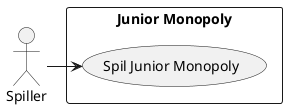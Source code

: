 @startuml
'https://plantuml.com/use-case-diagram

' Initial draft of the UC Diagram

rectangle "Junior Monopoly" {
    usecase (Spil Junior Monopoly) as play
}

Spiller -> play
@enduml